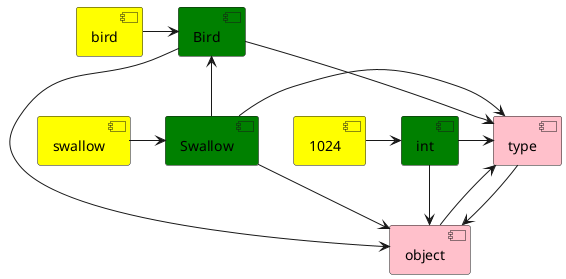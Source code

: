 @startuml
'https://plantuml.com/object-diagram
'inherient relationships
 component  1024        #Yellow
 component  bird        #Yellow
 component  swallow     #Yellow

 component int          #Green
 component Bird         #Green
 component Swallow      #Green

 component type         #Pink
 component object       #Pink

 1024 -right-> int
 bird -right-> Bird
 swallow -right-> Swallow

 Swallow -up-> Bird


 int -right-> type
 Bird -right-> type
 Swallow -right-> type

 int -right-> object
 Bird -right-> object
 Swallow -right-> object

 object -up-> type

 type -down-> object

@enduml
